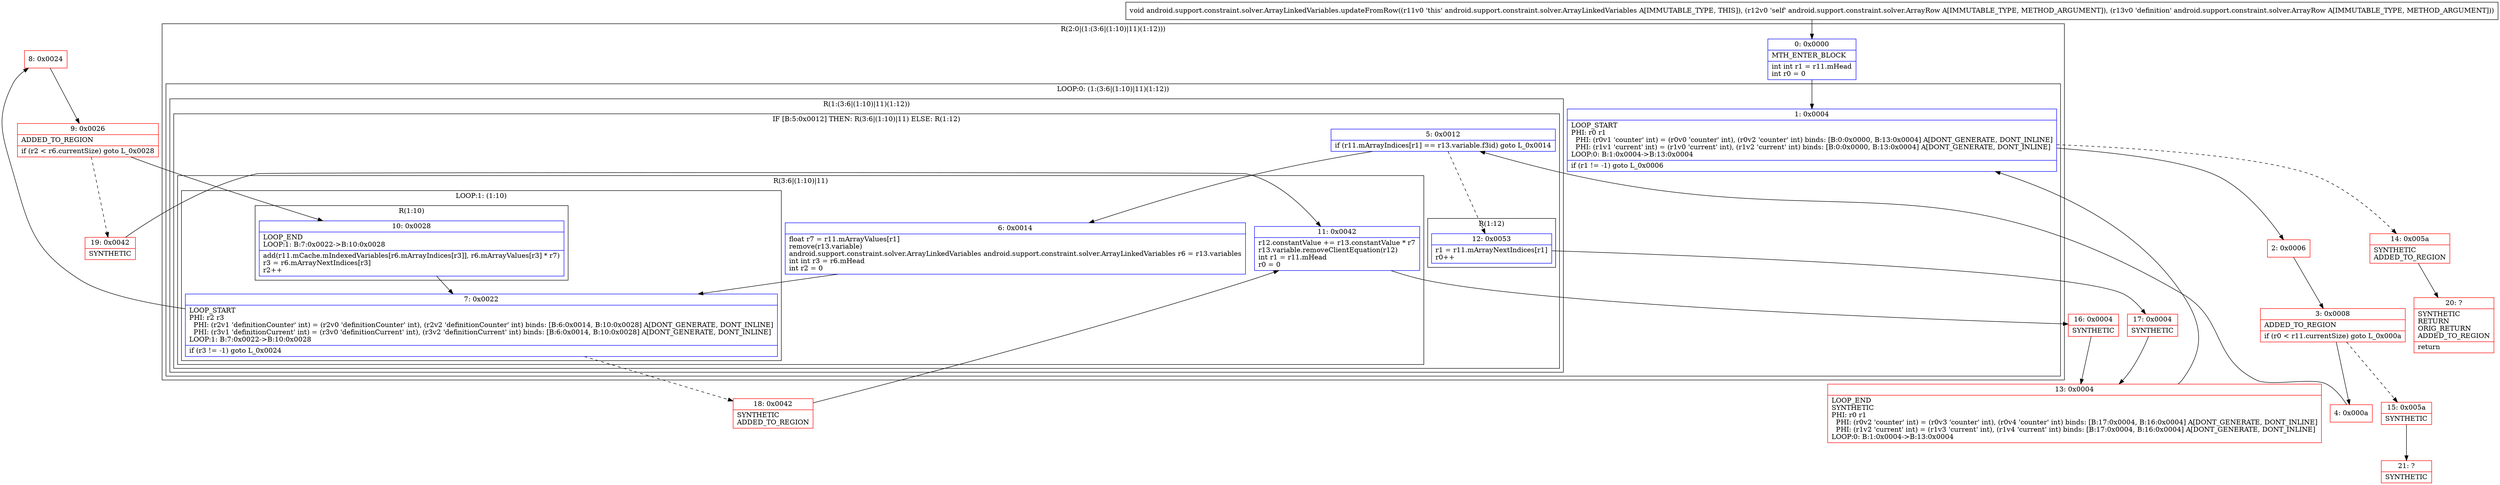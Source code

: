 digraph "CFG forandroid.support.constraint.solver.ArrayLinkedVariables.updateFromRow(Landroid\/support\/constraint\/solver\/ArrayRow;Landroid\/support\/constraint\/solver\/ArrayRow;)V" {
subgraph cluster_Region_945689036 {
label = "R(2:0|(1:(3:6|(1:10)|11)(1:12)))";
node [shape=record,color=blue];
Node_0 [shape=record,label="{0\:\ 0x0000|MTH_ENTER_BLOCK\l|int int r1 = r11.mHead\lint r0 = 0\l}"];
subgraph cluster_LoopRegion_157304616 {
label = "LOOP:0: (1:(3:6|(1:10)|11)(1:12))";
node [shape=record,color=blue];
Node_1 [shape=record,label="{1\:\ 0x0004|LOOP_START\lPHI: r0 r1 \l  PHI: (r0v1 'counter' int) = (r0v0 'counter' int), (r0v2 'counter' int) binds: [B:0:0x0000, B:13:0x0004] A[DONT_GENERATE, DONT_INLINE]\l  PHI: (r1v1 'current' int) = (r1v0 'current' int), (r1v2 'current' int) binds: [B:0:0x0000, B:13:0x0004] A[DONT_GENERATE, DONT_INLINE]\lLOOP:0: B:1:0x0004\-\>B:13:0x0004\l|if (r1 != \-1) goto L_0x0006\l}"];
subgraph cluster_Region_722992586 {
label = "R(1:(3:6|(1:10)|11)(1:12))";
node [shape=record,color=blue];
subgraph cluster_IfRegion_1098442681 {
label = "IF [B:5:0x0012] THEN: R(3:6|(1:10)|11) ELSE: R(1:12)";
node [shape=record,color=blue];
Node_5 [shape=record,label="{5\:\ 0x0012|if (r11.mArrayIndices[r1] == r13.variable.f3id) goto L_0x0014\l}"];
subgraph cluster_Region_1401236297 {
label = "R(3:6|(1:10)|11)";
node [shape=record,color=blue];
Node_6 [shape=record,label="{6\:\ 0x0014|float r7 = r11.mArrayValues[r1]\lremove(r13.variable)\landroid.support.constraint.solver.ArrayLinkedVariables android.support.constraint.solver.ArrayLinkedVariables r6 = r13.variables\lint int r3 = r6.mHead\lint r2 = 0\l}"];
subgraph cluster_LoopRegion_154481379 {
label = "LOOP:1: (1:10)";
node [shape=record,color=blue];
Node_7 [shape=record,label="{7\:\ 0x0022|LOOP_START\lPHI: r2 r3 \l  PHI: (r2v1 'definitionCounter' int) = (r2v0 'definitionCounter' int), (r2v2 'definitionCounter' int) binds: [B:6:0x0014, B:10:0x0028] A[DONT_GENERATE, DONT_INLINE]\l  PHI: (r3v1 'definitionCurrent' int) = (r3v0 'definitionCurrent' int), (r3v2 'definitionCurrent' int) binds: [B:6:0x0014, B:10:0x0028] A[DONT_GENERATE, DONT_INLINE]\lLOOP:1: B:7:0x0022\-\>B:10:0x0028\l|if (r3 != \-1) goto L_0x0024\l}"];
subgraph cluster_Region_1938849979 {
label = "R(1:10)";
node [shape=record,color=blue];
Node_10 [shape=record,label="{10\:\ 0x0028|LOOP_END\lLOOP:1: B:7:0x0022\-\>B:10:0x0028\l|add(r11.mCache.mIndexedVariables[r6.mArrayIndices[r3]], r6.mArrayValues[r3] * r7)\lr3 = r6.mArrayNextIndices[r3]\lr2++\l}"];
}
}
Node_11 [shape=record,label="{11\:\ 0x0042|r12.constantValue += r13.constantValue * r7\lr13.variable.removeClientEquation(r12)\lint r1 = r11.mHead\lr0 = 0\l}"];
}
subgraph cluster_Region_561145096 {
label = "R(1:12)";
node [shape=record,color=blue];
Node_12 [shape=record,label="{12\:\ 0x0053|r1 = r11.mArrayNextIndices[r1]\lr0++\l}"];
}
}
}
}
}
Node_2 [shape=record,color=red,label="{2\:\ 0x0006}"];
Node_3 [shape=record,color=red,label="{3\:\ 0x0008|ADDED_TO_REGION\l|if (r0 \< r11.currentSize) goto L_0x000a\l}"];
Node_4 [shape=record,color=red,label="{4\:\ 0x000a}"];
Node_8 [shape=record,color=red,label="{8\:\ 0x0024}"];
Node_9 [shape=record,color=red,label="{9\:\ 0x0026|ADDED_TO_REGION\l|if (r2 \< r6.currentSize) goto L_0x0028\l}"];
Node_13 [shape=record,color=red,label="{13\:\ 0x0004|LOOP_END\lSYNTHETIC\lPHI: r0 r1 \l  PHI: (r0v2 'counter' int) = (r0v3 'counter' int), (r0v4 'counter' int) binds: [B:17:0x0004, B:16:0x0004] A[DONT_GENERATE, DONT_INLINE]\l  PHI: (r1v2 'current' int) = (r1v3 'current' int), (r1v4 'current' int) binds: [B:17:0x0004, B:16:0x0004] A[DONT_GENERATE, DONT_INLINE]\lLOOP:0: B:1:0x0004\-\>B:13:0x0004\l}"];
Node_14 [shape=record,color=red,label="{14\:\ 0x005a|SYNTHETIC\lADDED_TO_REGION\l}"];
Node_15 [shape=record,color=red,label="{15\:\ 0x005a|SYNTHETIC\l}"];
Node_16 [shape=record,color=red,label="{16\:\ 0x0004|SYNTHETIC\l}"];
Node_17 [shape=record,color=red,label="{17\:\ 0x0004|SYNTHETIC\l}"];
Node_18 [shape=record,color=red,label="{18\:\ 0x0042|SYNTHETIC\lADDED_TO_REGION\l}"];
Node_19 [shape=record,color=red,label="{19\:\ 0x0042|SYNTHETIC\l}"];
Node_20 [shape=record,color=red,label="{20\:\ ?|SYNTHETIC\lRETURN\lORIG_RETURN\lADDED_TO_REGION\l|return\l}"];
Node_21 [shape=record,color=red,label="{21\:\ ?|SYNTHETIC\l}"];
MethodNode[shape=record,label="{void android.support.constraint.solver.ArrayLinkedVariables.updateFromRow((r11v0 'this' android.support.constraint.solver.ArrayLinkedVariables A[IMMUTABLE_TYPE, THIS]), (r12v0 'self' android.support.constraint.solver.ArrayRow A[IMMUTABLE_TYPE, METHOD_ARGUMENT]), (r13v0 'definition' android.support.constraint.solver.ArrayRow A[IMMUTABLE_TYPE, METHOD_ARGUMENT])) }"];
MethodNode -> Node_0;
Node_0 -> Node_1;
Node_1 -> Node_2;
Node_1 -> Node_14[style=dashed];
Node_5 -> Node_6;
Node_5 -> Node_12[style=dashed];
Node_6 -> Node_7;
Node_7 -> Node_8;
Node_7 -> Node_18[style=dashed];
Node_10 -> Node_7;
Node_11 -> Node_16;
Node_12 -> Node_17;
Node_2 -> Node_3;
Node_3 -> Node_4;
Node_3 -> Node_15[style=dashed];
Node_4 -> Node_5;
Node_8 -> Node_9;
Node_9 -> Node_10;
Node_9 -> Node_19[style=dashed];
Node_13 -> Node_1;
Node_14 -> Node_20;
Node_15 -> Node_21;
Node_16 -> Node_13;
Node_17 -> Node_13;
Node_18 -> Node_11;
Node_19 -> Node_11;
}

